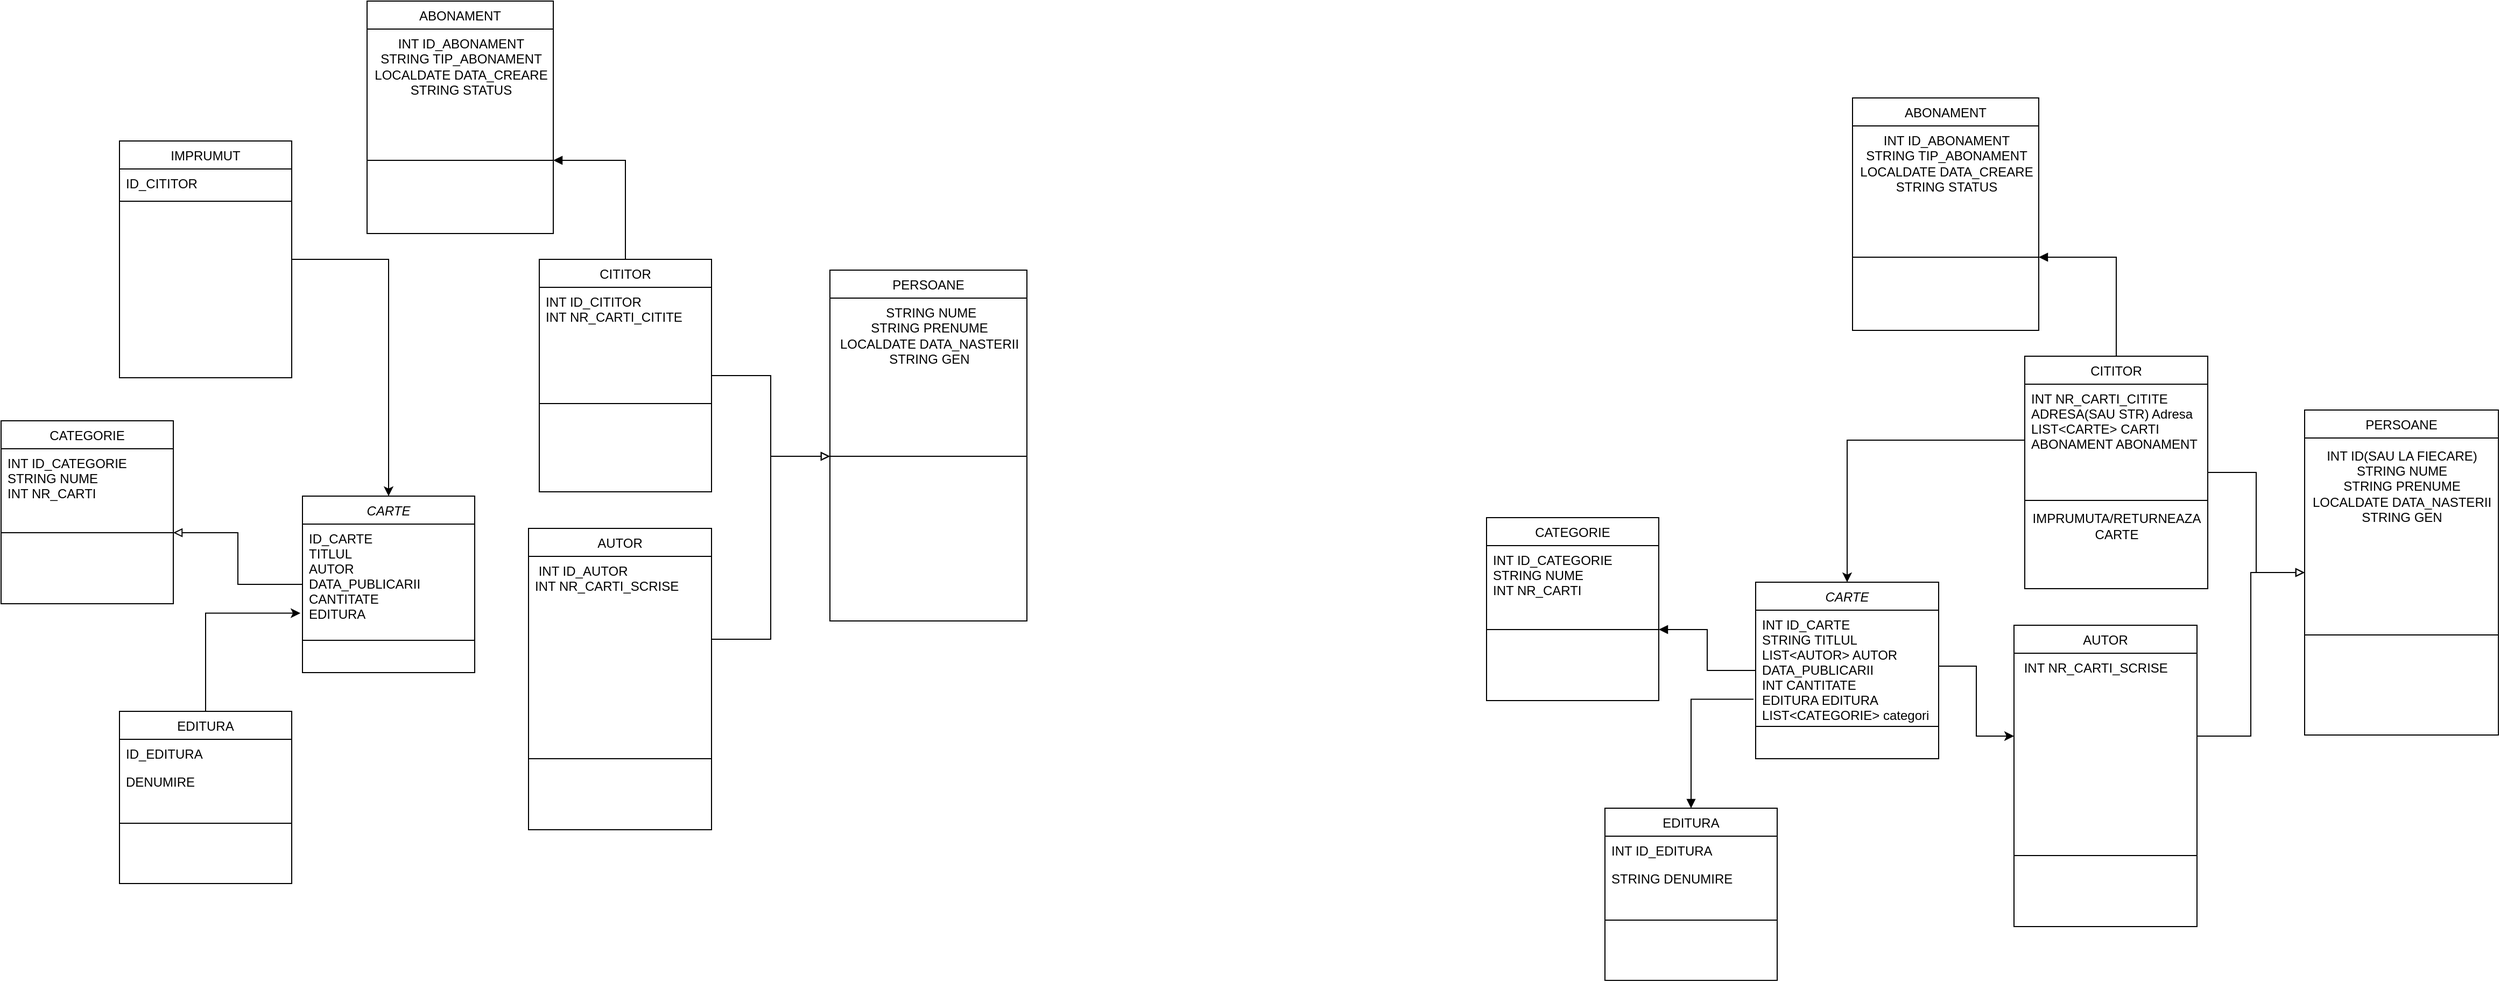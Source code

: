 <mxfile version="21.0.2" type="github">
  <diagram id="C5RBs43oDa-KdzZeNtuy" name="Page-1">
    <mxGraphModel dx="1247" dy="1849" grid="1" gridSize="10" guides="1" tooltips="1" connect="1" arrows="1" fold="1" page="1" pageScale="1" pageWidth="827" pageHeight="1169" math="0" shadow="0">
      <root>
        <mxCell id="WIyWlLk6GJQsqaUBKTNV-0" />
        <mxCell id="WIyWlLk6GJQsqaUBKTNV-1" parent="WIyWlLk6GJQsqaUBKTNV-0" />
        <mxCell id="UR78zzO-tHVVCLTl1cHL-18" value="" style="edgeStyle=orthogonalEdgeStyle;rounded=0;orthogonalLoop=1;jettySize=auto;html=1;endArrow=block;endFill=0;" parent="WIyWlLk6GJQsqaUBKTNV-1" source="zkfFHV4jXpPFQw0GAbJ--0" target="UR78zzO-tHVVCLTl1cHL-17" edge="1">
          <mxGeometry relative="1" as="geometry" />
        </mxCell>
        <mxCell id="zkfFHV4jXpPFQw0GAbJ--0" value="CARTE" style="swimlane;fontStyle=2;align=center;verticalAlign=top;childLayout=stackLayout;horizontal=1;startSize=26;horizontalStack=0;resizeParent=1;resizeLast=0;collapsible=1;marginBottom=0;rounded=0;shadow=0;strokeWidth=1;" parent="WIyWlLk6GJQsqaUBKTNV-1" vertex="1">
          <mxGeometry x="310" y="240" width="160" height="164" as="geometry">
            <mxRectangle x="230" y="140" width="160" height="26" as="alternateBounds" />
          </mxGeometry>
        </mxCell>
        <mxCell id="zkfFHV4jXpPFQw0GAbJ--3" value="ID_CARTE&#xa;TITLUL&#xa;AUTOR&#xa;DATA_PUBLICARII&#xa;CANTITATE&#xa;EDITURA" style="text;align=left;verticalAlign=top;spacingLeft=4;spacingRight=4;overflow=hidden;rotatable=0;points=[[0,0.5],[1,0.5]];portConstraint=eastwest;rounded=0;shadow=0;html=0;" parent="zkfFHV4jXpPFQw0GAbJ--0" vertex="1">
          <mxGeometry y="26" width="160" height="104" as="geometry" />
        </mxCell>
        <mxCell id="zkfFHV4jXpPFQw0GAbJ--4" value="" style="line;html=1;strokeWidth=1;align=left;verticalAlign=middle;spacingTop=-1;spacingLeft=3;spacingRight=3;rotatable=0;labelPosition=right;points=[];portConstraint=eastwest;" parent="zkfFHV4jXpPFQw0GAbJ--0" vertex="1">
          <mxGeometry y="130" width="160" height="8" as="geometry" />
        </mxCell>
        <mxCell id="DqYYVG41r1pnxNab0JIt-0" value="" style="edgeStyle=orthogonalEdgeStyle;rounded=0;orthogonalLoop=1;jettySize=auto;html=1;entryX=-0.012;entryY=0.796;entryDx=0;entryDy=0;entryPerimeter=0;" parent="WIyWlLk6GJQsqaUBKTNV-1" source="zkfFHV4jXpPFQw0GAbJ--6" target="zkfFHV4jXpPFQw0GAbJ--3" edge="1">
          <mxGeometry relative="1" as="geometry" />
        </mxCell>
        <mxCell id="zkfFHV4jXpPFQw0GAbJ--6" value="EDITURA" style="swimlane;fontStyle=0;align=center;verticalAlign=top;childLayout=stackLayout;horizontal=1;startSize=26;horizontalStack=0;resizeParent=1;resizeLast=0;collapsible=1;marginBottom=0;rounded=0;shadow=0;strokeWidth=1;" parent="WIyWlLk6GJQsqaUBKTNV-1" vertex="1">
          <mxGeometry x="140" y="440" width="160" height="160" as="geometry">
            <mxRectangle x="130" y="380" width="160" height="26" as="alternateBounds" />
          </mxGeometry>
        </mxCell>
        <mxCell id="zkfFHV4jXpPFQw0GAbJ--7" value="ID_EDITURA" style="text;align=left;verticalAlign=top;spacingLeft=4;spacingRight=4;overflow=hidden;rotatable=0;points=[[0,0.5],[1,0.5]];portConstraint=eastwest;" parent="zkfFHV4jXpPFQw0GAbJ--6" vertex="1">
          <mxGeometry y="26" width="160" height="26" as="geometry" />
        </mxCell>
        <mxCell id="zkfFHV4jXpPFQw0GAbJ--8" value="DENUMIRE&#xa;" style="text;align=left;verticalAlign=top;spacingLeft=4;spacingRight=4;overflow=hidden;rotatable=0;points=[[0,0.5],[1,0.5]];portConstraint=eastwest;rounded=0;shadow=0;html=0;" parent="zkfFHV4jXpPFQw0GAbJ--6" vertex="1">
          <mxGeometry y="52" width="160" height="48" as="geometry" />
        </mxCell>
        <mxCell id="zkfFHV4jXpPFQw0GAbJ--9" value="" style="line;html=1;strokeWidth=1;align=left;verticalAlign=middle;spacingTop=-1;spacingLeft=3;spacingRight=3;rotatable=0;labelPosition=right;points=[];portConstraint=eastwest;" parent="zkfFHV4jXpPFQw0GAbJ--6" vertex="1">
          <mxGeometry y="100" width="160" height="8" as="geometry" />
        </mxCell>
        <mxCell id="zkfFHV4jXpPFQw0GAbJ--13" value="AUTOR" style="swimlane;fontStyle=0;align=center;verticalAlign=top;childLayout=stackLayout;horizontal=1;startSize=26;horizontalStack=0;resizeParent=1;resizeLast=0;collapsible=1;marginBottom=0;rounded=0;shadow=0;strokeWidth=1;" parent="WIyWlLk6GJQsqaUBKTNV-1" vertex="1">
          <mxGeometry x="520" y="270" width="170" height="280" as="geometry">
            <mxRectangle x="340" y="380" width="170" height="26" as="alternateBounds" />
          </mxGeometry>
        </mxCell>
        <mxCell id="zkfFHV4jXpPFQw0GAbJ--14" value=" INT ID_AUTOR&#xa;INT NR_CARTI_SCRISE" style="text;align=left;verticalAlign=top;spacingLeft=4;spacingRight=4;overflow=hidden;rotatable=0;points=[[0,0.5],[1,0.5]];portConstraint=eastwest;" parent="zkfFHV4jXpPFQw0GAbJ--13" vertex="1">
          <mxGeometry y="26" width="170" height="154" as="geometry" />
        </mxCell>
        <mxCell id="zkfFHV4jXpPFQw0GAbJ--15" value="" style="line;html=1;strokeWidth=1;align=left;verticalAlign=middle;spacingTop=-1;spacingLeft=3;spacingRight=3;rotatable=0;labelPosition=right;points=[];portConstraint=eastwest;" parent="zkfFHV4jXpPFQw0GAbJ--13" vertex="1">
          <mxGeometry y="180" width="170" height="68" as="geometry" />
        </mxCell>
        <mxCell id="UR78zzO-tHVVCLTl1cHL-5" value="" style="edgeStyle=orthogonalEdgeStyle;rounded=0;orthogonalLoop=1;jettySize=auto;html=1;endArrow=block;endFill=0;" parent="WIyWlLk6GJQsqaUBKTNV-1" source="zkfFHV4jXpPFQw0GAbJ--17" target="UR78zzO-tHVVCLTl1cHL-4" edge="1">
          <mxGeometry relative="1" as="geometry" />
        </mxCell>
        <mxCell id="UR78zzO-tHVVCLTl1cHL-14" value="" style="edgeStyle=orthogonalEdgeStyle;rounded=0;orthogonalLoop=1;jettySize=auto;html=1;endArrow=block;endFill=1;" parent="WIyWlLk6GJQsqaUBKTNV-1" source="zkfFHV4jXpPFQw0GAbJ--17" target="UR78zzO-tHVVCLTl1cHL-12" edge="1">
          <mxGeometry relative="1" as="geometry" />
        </mxCell>
        <mxCell id="zkfFHV4jXpPFQw0GAbJ--17" value="CITITOR" style="swimlane;fontStyle=0;align=center;verticalAlign=top;childLayout=stackLayout;horizontal=1;startSize=26;horizontalStack=0;resizeParent=1;resizeLast=0;collapsible=1;marginBottom=0;rounded=0;shadow=0;strokeWidth=1;" parent="WIyWlLk6GJQsqaUBKTNV-1" vertex="1">
          <mxGeometry x="530" y="20" width="160" height="216" as="geometry">
            <mxRectangle x="340" y="10" width="160" height="26" as="alternateBounds" />
          </mxGeometry>
        </mxCell>
        <mxCell id="zkfFHV4jXpPFQw0GAbJ--18" value="INT ID_CITITOR&#xa;INT NR_CARTI_CITITE" style="text;align=left;verticalAlign=top;spacingLeft=4;spacingRight=4;overflow=hidden;rotatable=0;points=[[0,0.5],[1,0.5]];portConstraint=eastwest;" parent="zkfFHV4jXpPFQw0GAbJ--17" vertex="1">
          <mxGeometry y="26" width="160" height="104" as="geometry" />
        </mxCell>
        <mxCell id="zkfFHV4jXpPFQw0GAbJ--23" value="" style="line;html=1;strokeWidth=1;align=left;verticalAlign=middle;spacingTop=-1;spacingLeft=3;spacingRight=3;rotatable=0;labelPosition=right;points=[];portConstraint=eastwest;" parent="zkfFHV4jXpPFQw0GAbJ--17" vertex="1">
          <mxGeometry y="130" width="160" height="8" as="geometry" />
        </mxCell>
        <mxCell id="UR78zzO-tHVVCLTl1cHL-2" value="PERSOANE&#xa;" style="swimlane;fontStyle=0;align=center;verticalAlign=top;childLayout=stackLayout;horizontal=1;startSize=26;horizontalStack=0;resizeParent=1;resizeLast=0;collapsible=1;marginBottom=0;rounded=0;shadow=0;strokeWidth=1;" parent="WIyWlLk6GJQsqaUBKTNV-1" vertex="1">
          <mxGeometry x="800" y="30" width="183" height="326" as="geometry">
            <mxRectangle x="340" y="10" width="160" height="26" as="alternateBounds" />
          </mxGeometry>
        </mxCell>
        <mxCell id="UR78zzO-tHVVCLTl1cHL-9" value="&amp;nbsp;STRING NUME&lt;br&gt;STRING PRENUME&lt;br&gt;LOCALDATE DATA_NASTERII&lt;br&gt;STRING GEN" style="text;html=1;align=center;verticalAlign=middle;resizable=0;points=[];autosize=1;strokeColor=none;fillColor=none;" parent="UR78zzO-tHVVCLTl1cHL-2" vertex="1">
          <mxGeometry y="26" width="183" height="70" as="geometry" />
        </mxCell>
        <mxCell id="UR78zzO-tHVVCLTl1cHL-4" value="" style="line;html=1;strokeWidth=1;align=left;verticalAlign=middle;spacingTop=-1;spacingLeft=3;spacingRight=3;rotatable=0;labelPosition=right;points=[];portConstraint=eastwest;" parent="UR78zzO-tHVVCLTl1cHL-2" vertex="1">
          <mxGeometry y="96" width="183" height="154" as="geometry" />
        </mxCell>
        <mxCell id="UR78zzO-tHVVCLTl1cHL-8" style="edgeStyle=orthogonalEdgeStyle;rounded=0;orthogonalLoop=1;jettySize=auto;html=1;endArrow=block;endFill=0;" parent="WIyWlLk6GJQsqaUBKTNV-1" source="zkfFHV4jXpPFQw0GAbJ--14" target="UR78zzO-tHVVCLTl1cHL-4" edge="1">
          <mxGeometry relative="1" as="geometry" />
        </mxCell>
        <mxCell id="UR78zzO-tHVVCLTl1cHL-10" value="ABONAMENT" style="swimlane;fontStyle=0;align=center;verticalAlign=top;childLayout=stackLayout;horizontal=1;startSize=26;horizontalStack=0;resizeParent=1;resizeLast=0;collapsible=1;marginBottom=0;rounded=0;shadow=0;strokeWidth=1;" parent="WIyWlLk6GJQsqaUBKTNV-1" vertex="1">
          <mxGeometry x="370" y="-220" width="173" height="216" as="geometry">
            <mxRectangle x="340" y="10" width="160" height="26" as="alternateBounds" />
          </mxGeometry>
        </mxCell>
        <mxCell id="UR78zzO-tHVVCLTl1cHL-13" value="INT ID_ABONAMENT&lt;br&gt;STRING TIP_ABONAMENT&lt;br&gt;LOCALDATE DATA_CREARE&lt;br&gt;STRING STATUS&lt;br&gt;" style="text;html=1;align=center;verticalAlign=middle;resizable=0;points=[];autosize=1;strokeColor=none;fillColor=none;" parent="UR78zzO-tHVVCLTl1cHL-10" vertex="1">
          <mxGeometry y="26" width="173" height="70" as="geometry" />
        </mxCell>
        <mxCell id="UR78zzO-tHVVCLTl1cHL-12" value="" style="line;html=1;strokeWidth=1;align=left;verticalAlign=middle;spacingTop=-1;spacingLeft=3;spacingRight=3;rotatable=0;labelPosition=right;points=[];portConstraint=eastwest;" parent="UR78zzO-tHVVCLTl1cHL-10" vertex="1">
          <mxGeometry y="96" width="173" height="104" as="geometry" />
        </mxCell>
        <mxCell id="UR78zzO-tHVVCLTl1cHL-15" value="CATEGORIE" style="swimlane;fontStyle=0;align=center;verticalAlign=top;childLayout=stackLayout;horizontal=1;startSize=26;horizontalStack=0;resizeParent=1;resizeLast=0;collapsible=1;marginBottom=0;rounded=0;shadow=0;strokeWidth=1;" parent="WIyWlLk6GJQsqaUBKTNV-1" vertex="1">
          <mxGeometry x="30" y="170" width="160" height="170" as="geometry">
            <mxRectangle x="340" y="10" width="160" height="26" as="alternateBounds" />
          </mxGeometry>
        </mxCell>
        <mxCell id="UR78zzO-tHVVCLTl1cHL-16" value="INT ID_CATEGORIE&#xa;STRING NUME&#xa;INT NR_CARTI&#xa;" style="text;align=left;verticalAlign=top;spacingLeft=4;spacingRight=4;overflow=hidden;rotatable=0;points=[[0,0.5],[1,0.5]];portConstraint=eastwest;" parent="UR78zzO-tHVVCLTl1cHL-15" vertex="1">
          <mxGeometry y="26" width="160" height="74" as="geometry" />
        </mxCell>
        <mxCell id="UR78zzO-tHVVCLTl1cHL-17" value="" style="line;html=1;strokeWidth=1;align=left;verticalAlign=middle;spacingTop=-1;spacingLeft=3;spacingRight=3;rotatable=0;labelPosition=right;points=[];portConstraint=eastwest;" parent="UR78zzO-tHVVCLTl1cHL-15" vertex="1">
          <mxGeometry y="100" width="160" height="8" as="geometry" />
        </mxCell>
        <mxCell id="DqYYVG41r1pnxNab0JIt-2" style="edgeStyle=orthogonalEdgeStyle;rounded=0;orthogonalLoop=1;jettySize=auto;html=1;" parent="WIyWlLk6GJQsqaUBKTNV-1" source="UR78zzO-tHVVCLTl1cHL-19" target="zkfFHV4jXpPFQw0GAbJ--0" edge="1">
          <mxGeometry relative="1" as="geometry">
            <mxPoint x="240" y="180" as="targetPoint" />
          </mxGeometry>
        </mxCell>
        <mxCell id="UR78zzO-tHVVCLTl1cHL-19" value="IMPRUMUT" style="swimlane;fontStyle=0;align=center;verticalAlign=top;childLayout=stackLayout;horizontal=1;startSize=26;horizontalStack=0;resizeParent=1;resizeLast=0;collapsible=1;marginBottom=0;rounded=0;shadow=0;strokeWidth=1;" parent="WIyWlLk6GJQsqaUBKTNV-1" vertex="1">
          <mxGeometry x="140" y="-90" width="160" height="220" as="geometry">
            <mxRectangle x="340" y="10" width="160" height="26" as="alternateBounds" />
          </mxGeometry>
        </mxCell>
        <mxCell id="UR78zzO-tHVVCLTl1cHL-20" value="ID_CITITOR" style="text;align=left;verticalAlign=top;spacingLeft=4;spacingRight=4;overflow=hidden;rotatable=0;points=[[0,0.5],[1,0.5]];portConstraint=eastwest;" parent="UR78zzO-tHVVCLTl1cHL-19" vertex="1">
          <mxGeometry y="26" width="160" height="26" as="geometry" />
        </mxCell>
        <mxCell id="UR78zzO-tHVVCLTl1cHL-21" value="" style="line;html=1;strokeWidth=1;align=left;verticalAlign=middle;spacingTop=-1;spacingLeft=3;spacingRight=3;rotatable=0;labelPosition=right;points=[];portConstraint=eastwest;" parent="UR78zzO-tHVVCLTl1cHL-19" vertex="1">
          <mxGeometry y="52" width="160" height="8" as="geometry" />
        </mxCell>
        <mxCell id="lh_03h9aXR6qwIcZe0lJ-0" value="" style="edgeStyle=orthogonalEdgeStyle;rounded=0;orthogonalLoop=1;jettySize=auto;html=1;endArrow=block;endFill=1;strokeColor=#000000;" edge="1" parent="WIyWlLk6GJQsqaUBKTNV-1" source="lh_03h9aXR6qwIcZe0lJ-1" target="lh_03h9aXR6qwIcZe0lJ-26">
          <mxGeometry relative="1" as="geometry" />
        </mxCell>
        <mxCell id="lh_03h9aXR6qwIcZe0lJ-1" value="CARTE" style="swimlane;fontStyle=2;align=center;verticalAlign=top;childLayout=stackLayout;horizontal=1;startSize=26;horizontalStack=0;resizeParent=1;resizeLast=0;collapsible=1;marginBottom=0;rounded=0;shadow=0;strokeWidth=1;" vertex="1" parent="WIyWlLk6GJQsqaUBKTNV-1">
          <mxGeometry x="1660" y="320" width="170" height="164" as="geometry">
            <mxRectangle x="230" y="140" width="160" height="26" as="alternateBounds" />
          </mxGeometry>
        </mxCell>
        <mxCell id="lh_03h9aXR6qwIcZe0lJ-2" value="INT ID_CARTE&#xa;STRING TITLUL&#xa;LIST&lt;AUTOR&gt; AUTOR&#xa;DATA_PUBLICARII&#xa;INT CANTITATE&#xa;EDITURA EDITURA&#xa;LIST&lt;CATEGORIE&gt; categori&#xa;" style="text;align=left;verticalAlign=top;spacingLeft=4;spacingRight=4;overflow=hidden;rotatable=0;points=[[0,0.5],[1,0.5]];portConstraint=eastwest;rounded=0;shadow=0;html=0;" vertex="1" parent="lh_03h9aXR6qwIcZe0lJ-1">
          <mxGeometry y="26" width="170" height="104" as="geometry" />
        </mxCell>
        <mxCell id="lh_03h9aXR6qwIcZe0lJ-3" value="" style="line;html=1;strokeWidth=1;align=left;verticalAlign=middle;spacingTop=-1;spacingLeft=3;spacingRight=3;rotatable=0;labelPosition=right;points=[];portConstraint=eastwest;" vertex="1" parent="lh_03h9aXR6qwIcZe0lJ-1">
          <mxGeometry y="130" width="170" height="8" as="geometry" />
        </mxCell>
        <mxCell id="lh_03h9aXR6qwIcZe0lJ-4" value="" style="edgeStyle=orthogonalEdgeStyle;rounded=0;orthogonalLoop=1;jettySize=auto;html=1;entryX=-0.012;entryY=0.796;entryDx=0;entryDy=0;entryPerimeter=0;endArrow=none;endFill=0;startArrow=block;startFill=1;" edge="1" parent="WIyWlLk6GJQsqaUBKTNV-1" source="lh_03h9aXR6qwIcZe0lJ-5" target="lh_03h9aXR6qwIcZe0lJ-2">
          <mxGeometry relative="1" as="geometry" />
        </mxCell>
        <mxCell id="lh_03h9aXR6qwIcZe0lJ-5" value="EDITURA" style="swimlane;fontStyle=0;align=center;verticalAlign=top;childLayout=stackLayout;horizontal=1;startSize=26;horizontalStack=0;resizeParent=1;resizeLast=0;collapsible=1;marginBottom=0;rounded=0;shadow=0;strokeWidth=1;" vertex="1" parent="WIyWlLk6GJQsqaUBKTNV-1">
          <mxGeometry x="1520" y="530" width="160" height="160" as="geometry">
            <mxRectangle x="130" y="380" width="160" height="26" as="alternateBounds" />
          </mxGeometry>
        </mxCell>
        <mxCell id="lh_03h9aXR6qwIcZe0lJ-6" value="INT ID_EDITURA" style="text;align=left;verticalAlign=top;spacingLeft=4;spacingRight=4;overflow=hidden;rotatable=0;points=[[0,0.5],[1,0.5]];portConstraint=eastwest;" vertex="1" parent="lh_03h9aXR6qwIcZe0lJ-5">
          <mxGeometry y="26" width="160" height="26" as="geometry" />
        </mxCell>
        <mxCell id="lh_03h9aXR6qwIcZe0lJ-7" value="STRING DENUMIRE&#xa;" style="text;align=left;verticalAlign=top;spacingLeft=4;spacingRight=4;overflow=hidden;rotatable=0;points=[[0,0.5],[1,0.5]];portConstraint=eastwest;rounded=0;shadow=0;html=0;" vertex="1" parent="lh_03h9aXR6qwIcZe0lJ-5">
          <mxGeometry y="52" width="160" height="48" as="geometry" />
        </mxCell>
        <mxCell id="lh_03h9aXR6qwIcZe0lJ-8" value="" style="line;html=1;strokeWidth=1;align=left;verticalAlign=middle;spacingTop=-1;spacingLeft=3;spacingRight=3;rotatable=0;labelPosition=right;points=[];portConstraint=eastwest;" vertex="1" parent="lh_03h9aXR6qwIcZe0lJ-5">
          <mxGeometry y="100" width="160" height="8" as="geometry" />
        </mxCell>
        <mxCell id="lh_03h9aXR6qwIcZe0lJ-9" value="AUTOR" style="swimlane;fontStyle=0;align=center;verticalAlign=top;childLayout=stackLayout;horizontal=1;startSize=26;horizontalStack=0;resizeParent=1;resizeLast=0;collapsible=1;marginBottom=0;rounded=0;shadow=0;strokeWidth=1;" vertex="1" parent="WIyWlLk6GJQsqaUBKTNV-1">
          <mxGeometry x="1900" y="360" width="170" height="280" as="geometry">
            <mxRectangle x="340" y="380" width="170" height="26" as="alternateBounds" />
          </mxGeometry>
        </mxCell>
        <mxCell id="lh_03h9aXR6qwIcZe0lJ-10" value=" INT NR_CARTI_SCRISE" style="text;align=left;verticalAlign=top;spacingLeft=4;spacingRight=4;overflow=hidden;rotatable=0;points=[[0,0.5],[1,0.5]];portConstraint=eastwest;" vertex="1" parent="lh_03h9aXR6qwIcZe0lJ-9">
          <mxGeometry y="26" width="170" height="154" as="geometry" />
        </mxCell>
        <mxCell id="lh_03h9aXR6qwIcZe0lJ-11" value="" style="line;html=1;strokeWidth=1;align=left;verticalAlign=middle;spacingTop=-1;spacingLeft=3;spacingRight=3;rotatable=0;labelPosition=right;points=[];portConstraint=eastwest;" vertex="1" parent="lh_03h9aXR6qwIcZe0lJ-9">
          <mxGeometry y="180" width="170" height="68" as="geometry" />
        </mxCell>
        <mxCell id="lh_03h9aXR6qwIcZe0lJ-12" value="" style="edgeStyle=orthogonalEdgeStyle;rounded=0;orthogonalLoop=1;jettySize=auto;html=1;endArrow=block;endFill=0;entryX=0;entryY=0.5;entryDx=0;entryDy=0;" edge="1" parent="WIyWlLk6GJQsqaUBKTNV-1" source="lh_03h9aXR6qwIcZe0lJ-14" target="lh_03h9aXR6qwIcZe0lJ-17">
          <mxGeometry relative="1" as="geometry">
            <mxPoint x="2200" y="290" as="targetPoint" />
          </mxGeometry>
        </mxCell>
        <mxCell id="lh_03h9aXR6qwIcZe0lJ-13" value="" style="edgeStyle=orthogonalEdgeStyle;rounded=0;orthogonalLoop=1;jettySize=auto;html=1;endArrow=block;endFill=1;" edge="1" parent="WIyWlLk6GJQsqaUBKTNV-1" source="lh_03h9aXR6qwIcZe0lJ-14" target="lh_03h9aXR6qwIcZe0lJ-23">
          <mxGeometry relative="1" as="geometry" />
        </mxCell>
        <mxCell id="lh_03h9aXR6qwIcZe0lJ-14" value="CITITOR" style="swimlane;fontStyle=0;align=center;verticalAlign=top;childLayout=stackLayout;horizontal=1;startSize=26;horizontalStack=0;resizeParent=1;resizeLast=0;collapsible=1;marginBottom=0;rounded=0;shadow=0;strokeWidth=1;" vertex="1" parent="WIyWlLk6GJQsqaUBKTNV-1">
          <mxGeometry x="1910" y="110" width="170" height="216" as="geometry">
            <mxRectangle x="340" y="10" width="160" height="26" as="alternateBounds" />
          </mxGeometry>
        </mxCell>
        <mxCell id="lh_03h9aXR6qwIcZe0lJ-15" value="INT NR_CARTI_CITITE&#xa;ADRESA(SAU STR) Adresa&#xa;LIST&lt;CARTE&gt; CARTI&#xa;ABONAMENT ABONAMENT&#xa;" style="text;align=left;verticalAlign=top;spacingLeft=4;spacingRight=4;overflow=hidden;rotatable=0;points=[[0,0.5],[1,0.5]];portConstraint=eastwest;" vertex="1" parent="lh_03h9aXR6qwIcZe0lJ-14">
          <mxGeometry y="26" width="170" height="104" as="geometry" />
        </mxCell>
        <mxCell id="lh_03h9aXR6qwIcZe0lJ-16" value="" style="line;html=1;strokeWidth=1;align=left;verticalAlign=middle;spacingTop=-1;spacingLeft=3;spacingRight=3;rotatable=0;labelPosition=right;points=[];portConstraint=eastwest;" vertex="1" parent="lh_03h9aXR6qwIcZe0lJ-14">
          <mxGeometry y="130" width="170" height="8" as="geometry" />
        </mxCell>
        <mxCell id="lh_03h9aXR6qwIcZe0lJ-100" value="&lt;div&gt;IMPRUMUTA/RETURNEAZA &lt;br&gt;&lt;/div&gt;&lt;div&gt;CARTE&lt;br&gt;&lt;/div&gt;" style="text;html=1;align=center;verticalAlign=middle;resizable=0;points=[];autosize=1;strokeColor=none;fillColor=none;" vertex="1" parent="lh_03h9aXR6qwIcZe0lJ-14">
          <mxGeometry y="138" width="170" height="40" as="geometry" />
        </mxCell>
        <mxCell id="lh_03h9aXR6qwIcZe0lJ-17" value="PERSOANE&#xa;" style="swimlane;fontStyle=0;align=center;verticalAlign=top;childLayout=stackLayout;horizontal=1;startSize=26;horizontalStack=0;resizeParent=1;resizeLast=0;collapsible=1;marginBottom=0;rounded=0;shadow=0;strokeWidth=1;" vertex="1" parent="WIyWlLk6GJQsqaUBKTNV-1">
          <mxGeometry x="2170" y="160" width="180" height="302" as="geometry">
            <mxRectangle x="340" y="10" width="160" height="26" as="alternateBounds" />
          </mxGeometry>
        </mxCell>
        <mxCell id="lh_03h9aXR6qwIcZe0lJ-18" value="&lt;div&gt;INT ID(SAU LA FIECARE)&lt;br&gt;&lt;/div&gt;&lt;div&gt;STRING NUME&lt;/div&gt;STRING PRENUME&lt;br&gt;LOCALDATE DATA_NASTERII&lt;br&gt;STRING GEN" style="text;html=1;align=center;verticalAlign=middle;resizable=0;points=[];autosize=1;strokeColor=none;fillColor=none;" vertex="1" parent="lh_03h9aXR6qwIcZe0lJ-17">
          <mxGeometry y="26" width="180" height="90" as="geometry" />
        </mxCell>
        <mxCell id="lh_03h9aXR6qwIcZe0lJ-19" value="" style="line;html=1;strokeWidth=1;align=left;verticalAlign=middle;spacingTop=-1;spacingLeft=3;spacingRight=3;rotatable=0;labelPosition=right;points=[];portConstraint=eastwest;" vertex="1" parent="lh_03h9aXR6qwIcZe0lJ-17">
          <mxGeometry y="116" width="180" height="186" as="geometry" />
        </mxCell>
        <mxCell id="lh_03h9aXR6qwIcZe0lJ-20" style="edgeStyle=orthogonalEdgeStyle;rounded=0;orthogonalLoop=1;jettySize=auto;html=1;endArrow=block;endFill=0;entryX=0;entryY=0.5;entryDx=0;entryDy=0;" edge="1" parent="WIyWlLk6GJQsqaUBKTNV-1" source="lh_03h9aXR6qwIcZe0lJ-10" target="lh_03h9aXR6qwIcZe0lJ-17">
          <mxGeometry relative="1" as="geometry" />
        </mxCell>
        <mxCell id="lh_03h9aXR6qwIcZe0lJ-21" value="ABONAMENT" style="swimlane;fontStyle=0;align=center;verticalAlign=top;childLayout=stackLayout;horizontal=1;startSize=26;horizontalStack=0;resizeParent=1;resizeLast=0;collapsible=1;marginBottom=0;rounded=0;shadow=0;strokeWidth=1;" vertex="1" parent="WIyWlLk6GJQsqaUBKTNV-1">
          <mxGeometry x="1750" y="-130" width="173" height="216" as="geometry">
            <mxRectangle x="340" y="10" width="160" height="26" as="alternateBounds" />
          </mxGeometry>
        </mxCell>
        <mxCell id="lh_03h9aXR6qwIcZe0lJ-22" value="INT ID_ABONAMENT&lt;br&gt;STRING TIP_ABONAMENT&lt;br&gt;LOCALDATE DATA_CREARE&lt;br&gt;STRING STATUS&lt;br&gt;" style="text;html=1;align=center;verticalAlign=middle;resizable=0;points=[];autosize=1;strokeColor=none;fillColor=none;" vertex="1" parent="lh_03h9aXR6qwIcZe0lJ-21">
          <mxGeometry y="26" width="173" height="70" as="geometry" />
        </mxCell>
        <mxCell id="lh_03h9aXR6qwIcZe0lJ-23" value="" style="line;html=1;strokeWidth=1;align=left;verticalAlign=middle;spacingTop=-1;spacingLeft=3;spacingRight=3;rotatable=0;labelPosition=right;points=[];portConstraint=eastwest;" vertex="1" parent="lh_03h9aXR6qwIcZe0lJ-21">
          <mxGeometry y="96" width="173" height="104" as="geometry" />
        </mxCell>
        <mxCell id="lh_03h9aXR6qwIcZe0lJ-24" value="CATEGORIE" style="swimlane;fontStyle=0;align=center;verticalAlign=top;childLayout=stackLayout;horizontal=1;startSize=26;horizontalStack=0;resizeParent=1;resizeLast=0;collapsible=1;marginBottom=0;rounded=0;shadow=0;strokeWidth=1;" vertex="1" parent="WIyWlLk6GJQsqaUBKTNV-1">
          <mxGeometry x="1410" y="260" width="160" height="170" as="geometry">
            <mxRectangle x="340" y="10" width="160" height="26" as="alternateBounds" />
          </mxGeometry>
        </mxCell>
        <mxCell id="lh_03h9aXR6qwIcZe0lJ-25" value="INT ID_CATEGORIE&#xa;STRING NUME&#xa;INT NR_CARTI&#xa;" style="text;align=left;verticalAlign=top;spacingLeft=4;spacingRight=4;overflow=hidden;rotatable=0;points=[[0,0.5],[1,0.5]];portConstraint=eastwest;" vertex="1" parent="lh_03h9aXR6qwIcZe0lJ-24">
          <mxGeometry y="26" width="160" height="74" as="geometry" />
        </mxCell>
        <mxCell id="lh_03h9aXR6qwIcZe0lJ-26" value="" style="line;html=1;strokeWidth=1;align=left;verticalAlign=middle;spacingTop=-1;spacingLeft=3;spacingRight=3;rotatable=0;labelPosition=right;points=[];portConstraint=eastwest;" vertex="1" parent="lh_03h9aXR6qwIcZe0lJ-24">
          <mxGeometry y="100" width="160" height="8" as="geometry" />
        </mxCell>
        <mxCell id="lh_03h9aXR6qwIcZe0lJ-31" value="" style="edgeStyle=orthogonalEdgeStyle;rounded=0;orthogonalLoop=1;jettySize=auto;html=1;" edge="1" parent="WIyWlLk6GJQsqaUBKTNV-1" source="lh_03h9aXR6qwIcZe0lJ-2" target="lh_03h9aXR6qwIcZe0lJ-10">
          <mxGeometry relative="1" as="geometry" />
        </mxCell>
        <mxCell id="lh_03h9aXR6qwIcZe0lJ-33" style="edgeStyle=orthogonalEdgeStyle;rounded=0;orthogonalLoop=1;jettySize=auto;html=1;entryX=0.5;entryY=0;entryDx=0;entryDy=0;" edge="1" parent="WIyWlLk6GJQsqaUBKTNV-1" source="lh_03h9aXR6qwIcZe0lJ-15" target="lh_03h9aXR6qwIcZe0lJ-1">
          <mxGeometry relative="1" as="geometry" />
        </mxCell>
      </root>
    </mxGraphModel>
  </diagram>
</mxfile>

